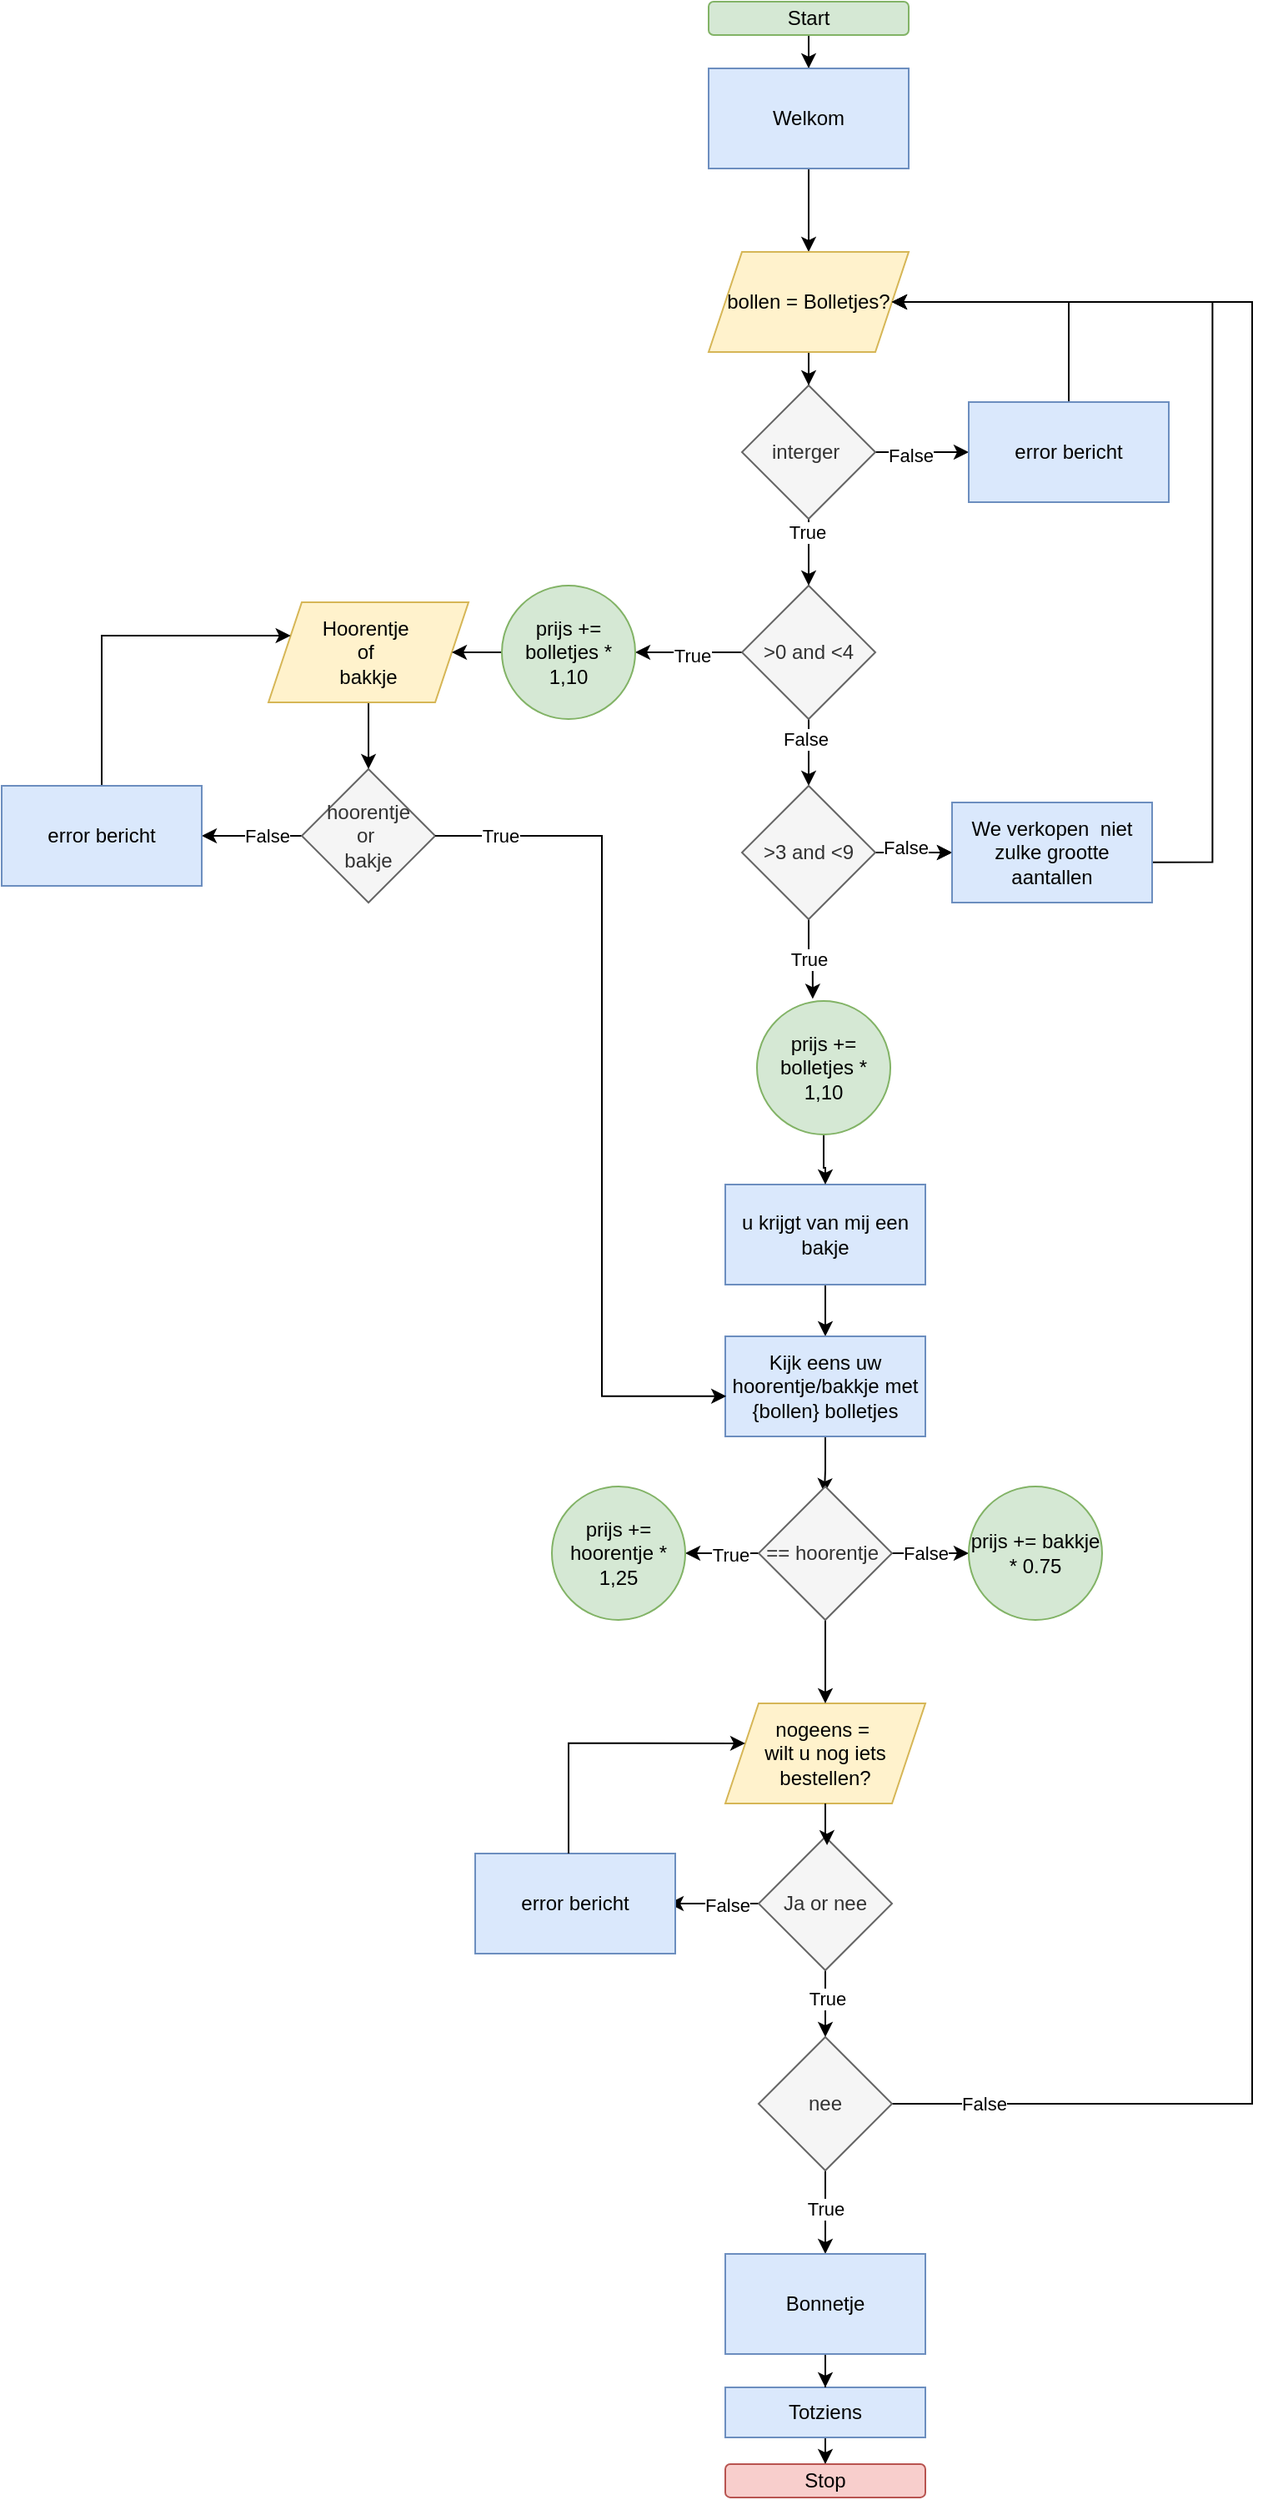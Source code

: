 <mxfile version="26.2.15">
  <diagram name="Pagina-1" id="ektARbXqlYIVzPT9MCBw">
    <mxGraphModel dx="3674" dy="2929" grid="1" gridSize="10" guides="1" tooltips="1" connect="1" arrows="1" fold="1" page="1" pageScale="1" pageWidth="827" pageHeight="1169" math="0" shadow="0">
      <root>
        <mxCell id="0" />
        <mxCell id="1" parent="0" />
        <mxCell id="eo3QK__k3GWPTv8ARZlW-7" style="edgeStyle=orthogonalEdgeStyle;rounded=0;orthogonalLoop=1;jettySize=auto;html=1;entryX=0.5;entryY=0;entryDx=0;entryDy=0;" parent="1" source="eo3QK__k3GWPTv8ARZlW-1" target="eo3QK__k3GWPTv8ARZlW-3" edge="1">
          <mxGeometry relative="1" as="geometry" />
        </mxCell>
        <mxCell id="eo3QK__k3GWPTv8ARZlW-1" value="Start" style="rounded=1;whiteSpace=wrap;html=1;fillColor=#d5e8d4;strokeColor=#82b366;" parent="1" vertex="1">
          <mxGeometry x="4" y="-710" width="120" height="20" as="geometry" />
        </mxCell>
        <mxCell id="fKsT_DtfvaptEhYehJIN-8" style="edgeStyle=orthogonalEdgeStyle;rounded=0;orthogonalLoop=1;jettySize=auto;html=1;entryX=0.5;entryY=0;entryDx=0;entryDy=0;" edge="1" parent="1" source="eo3QK__k3GWPTv8ARZlW-3" target="eo3QK__k3GWPTv8ARZlW-4">
          <mxGeometry relative="1" as="geometry">
            <mxPoint x="64.0" y="-671" as="targetPoint" />
          </mxGeometry>
        </mxCell>
        <mxCell id="eo3QK__k3GWPTv8ARZlW-3" value="Welkom" style="rounded=0;whiteSpace=wrap;html=1;fillColor=#dae8fc;strokeColor=#6c8ebf;" parent="1" vertex="1">
          <mxGeometry x="4" y="-670" width="120" height="60" as="geometry" />
        </mxCell>
        <mxCell id="eo3QK__k3GWPTv8ARZlW-34" style="edgeStyle=orthogonalEdgeStyle;rounded=0;orthogonalLoop=1;jettySize=auto;html=1;entryX=0.5;entryY=0;entryDx=0;entryDy=0;" parent="1" source="eo3QK__k3GWPTv8ARZlW-4" target="eo3QK__k3GWPTv8ARZlW-35" edge="1">
          <mxGeometry relative="1" as="geometry">
            <mxPoint x="64" y="-460" as="targetPoint" />
          </mxGeometry>
        </mxCell>
        <mxCell id="eo3QK__k3GWPTv8ARZlW-4" value="bollen = Bolletjes?" style="shape=parallelogram;perimeter=parallelogramPerimeter;whiteSpace=wrap;html=1;fixedSize=1;fillColor=#fff2cc;strokeColor=#d6b656;" parent="1" vertex="1">
          <mxGeometry x="4" y="-560" width="120" height="60" as="geometry" />
        </mxCell>
        <mxCell id="eo3QK__k3GWPTv8ARZlW-11" style="edgeStyle=orthogonalEdgeStyle;rounded=0;orthogonalLoop=1;jettySize=auto;html=1;entryX=1;entryY=0.5;entryDx=0;entryDy=0;" parent="1" source="eo3QK__k3GWPTv8ARZlW-8" target="fKsT_DtfvaptEhYehJIN-16" edge="1">
          <mxGeometry relative="1" as="geometry">
            <mxPoint x="-20" y="-321" as="targetPoint" />
          </mxGeometry>
        </mxCell>
        <mxCell id="eo3QK__k3GWPTv8ARZlW-12" value="True" style="edgeLabel;html=1;align=center;verticalAlign=middle;resizable=0;points=[];" parent="eo3QK__k3GWPTv8ARZlW-11" connectable="0" vertex="1">
          <mxGeometry x="-0.057" y="2" relative="1" as="geometry">
            <mxPoint as="offset" />
          </mxGeometry>
        </mxCell>
        <mxCell id="eo3QK__k3GWPTv8ARZlW-45" style="edgeStyle=orthogonalEdgeStyle;rounded=0;orthogonalLoop=1;jettySize=auto;html=1;entryX=0.5;entryY=0;entryDx=0;entryDy=0;" parent="1" source="eo3QK__k3GWPTv8ARZlW-8" target="eo3QK__k3GWPTv8ARZlW-17" edge="1">
          <mxGeometry relative="1" as="geometry" />
        </mxCell>
        <mxCell id="eo3QK__k3GWPTv8ARZlW-46" value="False" style="edgeLabel;html=1;align=center;verticalAlign=middle;resizable=0;points=[];" parent="eo3QK__k3GWPTv8ARZlW-45" connectable="0" vertex="1">
          <mxGeometry x="-0.398" y="-2" relative="1" as="geometry">
            <mxPoint as="offset" />
          </mxGeometry>
        </mxCell>
        <mxCell id="eo3QK__k3GWPTv8ARZlW-8" value="&amp;gt;0 and &amp;lt;4" style="rhombus;whiteSpace=wrap;html=1;fillColor=#f5f5f5;fontColor=#333333;strokeColor=#666666;" parent="1" vertex="1">
          <mxGeometry x="24" y="-360" width="80" height="80" as="geometry" />
        </mxCell>
        <mxCell id="eo3QK__k3GWPTv8ARZlW-48" style="edgeStyle=orthogonalEdgeStyle;rounded=0;orthogonalLoop=1;jettySize=auto;html=1;entryX=0.5;entryY=0;entryDx=0;entryDy=0;" parent="1" source="eo3QK__k3GWPTv8ARZlW-10" target="eo3QK__k3GWPTv8ARZlW-49" edge="1">
          <mxGeometry relative="1" as="geometry">
            <mxPoint x="-200" y="-250.0" as="targetPoint" />
          </mxGeometry>
        </mxCell>
        <mxCell id="eo3QK__k3GWPTv8ARZlW-10" value="Hoorentje&amp;nbsp;&lt;div&gt;of&amp;nbsp;&lt;/div&gt;&lt;div&gt;bakkje&lt;/div&gt;" style="shape=parallelogram;perimeter=parallelogramPerimeter;whiteSpace=wrap;html=1;fixedSize=1;fillColor=#fff2cc;strokeColor=#d6b656;" parent="1" vertex="1">
          <mxGeometry x="-260" y="-350" width="120" height="60" as="geometry" />
        </mxCell>
        <mxCell id="eo3QK__k3GWPTv8ARZlW-21" style="edgeStyle=orthogonalEdgeStyle;rounded=0;orthogonalLoop=1;jettySize=auto;html=1;entryX=0;entryY=0.5;entryDx=0;entryDy=0;" parent="1" source="eo3QK__k3GWPTv8ARZlW-17" target="eo3QK__k3GWPTv8ARZlW-20" edge="1">
          <mxGeometry relative="1" as="geometry">
            <mxPoint x="160" y="-200.0" as="targetPoint" />
          </mxGeometry>
        </mxCell>
        <mxCell id="eo3QK__k3GWPTv8ARZlW-23" value="" style="edgeStyle=orthogonalEdgeStyle;rounded=0;orthogonalLoop=1;jettySize=auto;html=1;" parent="1" source="eo3QK__k3GWPTv8ARZlW-17" target="eo3QK__k3GWPTv8ARZlW-20" edge="1">
          <mxGeometry relative="1" as="geometry" />
        </mxCell>
        <mxCell id="eo3QK__k3GWPTv8ARZlW-24" value="False" style="edgeLabel;html=1;align=center;verticalAlign=middle;resizable=0;points=[];" parent="eo3QK__k3GWPTv8ARZlW-23" connectable="0" vertex="1">
          <mxGeometry x="-0.208" y="3" relative="1" as="geometry">
            <mxPoint as="offset" />
          </mxGeometry>
        </mxCell>
        <mxCell id="eo3QK__k3GWPTv8ARZlW-28" style="edgeStyle=orthogonalEdgeStyle;rounded=0;orthogonalLoop=1;jettySize=auto;html=1;entryX=0.418;entryY=-0.016;entryDx=0;entryDy=0;entryPerimeter=0;" parent="1" source="eo3QK__k3GWPTv8ARZlW-17" target="fKsT_DtfvaptEhYehJIN-13" edge="1">
          <mxGeometry relative="1" as="geometry">
            <mxPoint x="64" y="-121" as="targetPoint" />
          </mxGeometry>
        </mxCell>
        <mxCell id="eo3QK__k3GWPTv8ARZlW-29" value="True" style="edgeLabel;html=1;align=center;verticalAlign=middle;resizable=0;points=[];" parent="eo3QK__k3GWPTv8ARZlW-28" connectable="0" vertex="1">
          <mxGeometry x="-0.221" relative="1" as="geometry">
            <mxPoint y="4" as="offset" />
          </mxGeometry>
        </mxCell>
        <mxCell id="eo3QK__k3GWPTv8ARZlW-17" value="&amp;gt;3 and &amp;lt;9" style="rhombus;whiteSpace=wrap;html=1;fillColor=#f5f5f5;fontColor=#333333;strokeColor=#666666;" parent="1" vertex="1">
          <mxGeometry x="24" y="-240" width="80" height="80" as="geometry" />
        </mxCell>
        <mxCell id="eo3QK__k3GWPTv8ARZlW-47" style="edgeStyle=orthogonalEdgeStyle;rounded=0;orthogonalLoop=1;jettySize=auto;html=1;entryX=0.947;entryY=0.403;entryDx=0;entryDy=0;entryPerimeter=0;" parent="1" edge="1">
          <mxGeometry relative="1" as="geometry">
            <mxPoint x="113.82" y="-530" as="targetPoint" />
            <mxPoint x="266.18" y="-194.18" as="sourcePoint" />
            <Array as="points">
              <mxPoint x="306.18" y="-194.18" />
              <mxPoint x="306.18" y="-530.18" />
            </Array>
          </mxGeometry>
        </mxCell>
        <mxCell id="eo3QK__k3GWPTv8ARZlW-20" value="We verkopen&amp;nbsp; niet zulke grootte aantallen" style="rounded=0;whiteSpace=wrap;html=1;fillColor=#dae8fc;strokeColor=#6c8ebf;" parent="1" vertex="1">
          <mxGeometry x="150" y="-230" width="120" height="60" as="geometry" />
        </mxCell>
        <mxCell id="fKsT_DtfvaptEhYehJIN-36" style="edgeStyle=orthogonalEdgeStyle;rounded=0;orthogonalLoop=1;jettySize=auto;html=1;entryX=0.5;entryY=0;entryDx=0;entryDy=0;" edge="1" parent="1" source="eo3QK__k3GWPTv8ARZlW-26" target="eo3QK__k3GWPTv8ARZlW-63">
          <mxGeometry relative="1" as="geometry" />
        </mxCell>
        <mxCell id="eo3QK__k3GWPTv8ARZlW-26" value="u krijgt van mij een bakje" style="rounded=0;whiteSpace=wrap;html=1;fillColor=#dae8fc;strokeColor=#6c8ebf;" parent="1" vertex="1">
          <mxGeometry x="14" y="-1" width="120" height="60" as="geometry" />
        </mxCell>
        <mxCell id="eo3QK__k3GWPTv8ARZlW-36" style="edgeStyle=orthogonalEdgeStyle;rounded=0;orthogonalLoop=1;jettySize=auto;html=1;entryX=0.5;entryY=0;entryDx=0;entryDy=0;" parent="1" source="eo3QK__k3GWPTv8ARZlW-35" target="eo3QK__k3GWPTv8ARZlW-8" edge="1">
          <mxGeometry relative="1" as="geometry" />
        </mxCell>
        <mxCell id="eo3QK__k3GWPTv8ARZlW-37" value="True" style="edgeLabel;html=1;align=center;verticalAlign=middle;resizable=0;points=[];" parent="eo3QK__k3GWPTv8ARZlW-36" connectable="0" vertex="1">
          <mxGeometry x="-0.597" y="-1" relative="1" as="geometry">
            <mxPoint as="offset" />
          </mxGeometry>
        </mxCell>
        <mxCell id="eo3QK__k3GWPTv8ARZlW-42" style="edgeStyle=orthogonalEdgeStyle;rounded=0;orthogonalLoop=1;jettySize=auto;html=1;" parent="1" source="eo3QK__k3GWPTv8ARZlW-35" target="eo3QK__k3GWPTv8ARZlW-41" edge="1">
          <mxGeometry relative="1" as="geometry" />
        </mxCell>
        <mxCell id="eo3QK__k3GWPTv8ARZlW-43" value="False" style="edgeLabel;html=1;align=center;verticalAlign=middle;resizable=0;points=[];" parent="eo3QK__k3GWPTv8ARZlW-42" connectable="0" vertex="1">
          <mxGeometry x="-0.276" y="-2" relative="1" as="geometry">
            <mxPoint as="offset" />
          </mxGeometry>
        </mxCell>
        <mxCell id="eo3QK__k3GWPTv8ARZlW-35" value="interger&amp;nbsp;" style="rhombus;whiteSpace=wrap;html=1;fillColor=#f5f5f5;fontColor=#333333;strokeColor=#666666;" parent="1" vertex="1">
          <mxGeometry x="24" y="-480" width="80" height="80" as="geometry" />
        </mxCell>
        <mxCell id="eo3QK__k3GWPTv8ARZlW-44" style="edgeStyle=orthogonalEdgeStyle;rounded=0;orthogonalLoop=1;jettySize=auto;html=1;entryX=1;entryY=0.5;entryDx=0;entryDy=0;" parent="1" source="eo3QK__k3GWPTv8ARZlW-41" target="eo3QK__k3GWPTv8ARZlW-4" edge="1">
          <mxGeometry relative="1" as="geometry">
            <mxPoint x="220" y="-550" as="targetPoint" />
            <Array as="points">
              <mxPoint x="220" y="-530" />
            </Array>
          </mxGeometry>
        </mxCell>
        <mxCell id="eo3QK__k3GWPTv8ARZlW-41" value="error bericht" style="rounded=0;whiteSpace=wrap;html=1;fillColor=#dae8fc;strokeColor=#6c8ebf;" parent="1" vertex="1">
          <mxGeometry x="160" y="-470" width="120" height="60" as="geometry" />
        </mxCell>
        <mxCell id="eo3QK__k3GWPTv8ARZlW-51" style="edgeStyle=orthogonalEdgeStyle;rounded=0;orthogonalLoop=1;jettySize=auto;html=1;entryX=1;entryY=0.5;entryDx=0;entryDy=0;" parent="1" source="eo3QK__k3GWPTv8ARZlW-49" target="eo3QK__k3GWPTv8ARZlW-54" edge="1">
          <mxGeometry relative="1" as="geometry">
            <mxPoint x="-300.0" y="-210.0" as="targetPoint" />
          </mxGeometry>
        </mxCell>
        <mxCell id="eo3QK__k3GWPTv8ARZlW-52" value="False" style="edgeLabel;html=1;align=center;verticalAlign=middle;resizable=0;points=[];" parent="eo3QK__k3GWPTv8ARZlW-51" connectable="0" vertex="1">
          <mxGeometry x="-0.287" relative="1" as="geometry">
            <mxPoint as="offset" />
          </mxGeometry>
        </mxCell>
        <mxCell id="eo3QK__k3GWPTv8ARZlW-49" value="hoorentje&lt;div&gt;or&amp;nbsp;&lt;/div&gt;&lt;div&gt;bakje&lt;/div&gt;" style="rhombus;whiteSpace=wrap;html=1;fillColor=#f5f5f5;fontColor=#333333;strokeColor=#666666;" parent="1" vertex="1">
          <mxGeometry x="-240" y="-250" width="80" height="80" as="geometry" />
        </mxCell>
        <mxCell id="eo3QK__k3GWPTv8ARZlW-55" style="edgeStyle=orthogonalEdgeStyle;rounded=0;orthogonalLoop=1;jettySize=auto;html=1;" parent="1" source="eo3QK__k3GWPTv8ARZlW-54" target="eo3QK__k3GWPTv8ARZlW-10" edge="1">
          <mxGeometry relative="1" as="geometry">
            <Array as="points">
              <mxPoint x="-360" y="-330" />
            </Array>
            <mxPoint x="-290" y="-301" as="targetPoint" />
          </mxGeometry>
        </mxCell>
        <mxCell id="eo3QK__k3GWPTv8ARZlW-54" value="error bericht" style="rounded=0;whiteSpace=wrap;html=1;fillColor=#dae8fc;strokeColor=#6c8ebf;" parent="1" vertex="1">
          <mxGeometry x="-420" y="-240" width="120" height="60" as="geometry" />
        </mxCell>
        <mxCell id="fKsT_DtfvaptEhYehJIN-11" style="edgeStyle=orthogonalEdgeStyle;rounded=0;orthogonalLoop=1;jettySize=auto;html=1;entryX=0.493;entryY=0.05;entryDx=0;entryDy=0;entryPerimeter=0;" edge="1" parent="1" source="eo3QK__k3GWPTv8ARZlW-63" target="fKsT_DtfvaptEhYehJIN-20">
          <mxGeometry relative="1" as="geometry">
            <mxPoint x="74.0" y="189" as="targetPoint" />
          </mxGeometry>
        </mxCell>
        <mxCell id="eo3QK__k3GWPTv8ARZlW-63" value="Kijk eens uw hoorentje/bakkje met {bollen} bolletjes" style="rounded=0;whiteSpace=wrap;html=1;fillColor=#dae8fc;strokeColor=#6c8ebf;" parent="1" vertex="1">
          <mxGeometry x="14" y="90" width="120" height="60" as="geometry" />
        </mxCell>
        <mxCell id="eo3QK__k3GWPTv8ARZlW-66" style="edgeStyle=orthogonalEdgeStyle;rounded=0;orthogonalLoop=1;jettySize=auto;html=1;entryX=0.005;entryY=0.598;entryDx=0;entryDy=0;entryPerimeter=0;" parent="1" source="eo3QK__k3GWPTv8ARZlW-49" target="eo3QK__k3GWPTv8ARZlW-63" edge="1">
          <mxGeometry relative="1" as="geometry">
            <Array as="points">
              <mxPoint x="-60" y="-210" />
              <mxPoint x="-60" y="126" />
            </Array>
          </mxGeometry>
        </mxCell>
        <mxCell id="eo3QK__k3GWPTv8ARZlW-67" value="True" style="edgeLabel;html=1;align=center;verticalAlign=middle;resizable=0;points=[];" parent="eo3QK__k3GWPTv8ARZlW-66" connectable="0" vertex="1">
          <mxGeometry x="-0.711" y="-3" relative="1" as="geometry">
            <mxPoint x="-35" y="-3" as="offset" />
          </mxGeometry>
        </mxCell>
        <mxCell id="eo3QK__k3GWPTv8ARZlW-68" value="nogeens =&amp;nbsp;&lt;div&gt;wilt u nog iets bestellen?&lt;/div&gt;" style="shape=parallelogram;perimeter=parallelogramPerimeter;whiteSpace=wrap;html=1;fixedSize=1;fillColor=#fff2cc;strokeColor=#d6b656;" parent="1" vertex="1">
          <mxGeometry x="14" y="310" width="120" height="60" as="geometry" />
        </mxCell>
        <mxCell id="eo3QK__k3GWPTv8ARZlW-72" style="edgeStyle=orthogonalEdgeStyle;rounded=0;orthogonalLoop=1;jettySize=auto;html=1;entryX=1;entryY=0.5;entryDx=0;entryDy=0;" parent="1" source="eo3QK__k3GWPTv8ARZlW-70" edge="1">
          <mxGeometry relative="1" as="geometry">
            <mxPoint x="-20" y="430" as="targetPoint" />
          </mxGeometry>
        </mxCell>
        <mxCell id="eo3QK__k3GWPTv8ARZlW-74" value="False" style="edgeLabel;html=1;align=center;verticalAlign=middle;resizable=0;points=[];" parent="eo3QK__k3GWPTv8ARZlW-72" connectable="0" vertex="1">
          <mxGeometry x="0.096" y="1" relative="1" as="geometry">
            <mxPoint x="10" y="-1" as="offset" />
          </mxGeometry>
        </mxCell>
        <mxCell id="eo3QK__k3GWPTv8ARZlW-76" style="edgeStyle=orthogonalEdgeStyle;rounded=0;orthogonalLoop=1;jettySize=auto;html=1;entryX=0.5;entryY=0;entryDx=0;entryDy=0;" parent="1" source="eo3QK__k3GWPTv8ARZlW-70" target="eo3QK__k3GWPTv8ARZlW-78" edge="1">
          <mxGeometry relative="1" as="geometry">
            <mxPoint x="74" y="510" as="targetPoint" />
          </mxGeometry>
        </mxCell>
        <mxCell id="eo3QK__k3GWPTv8ARZlW-77" value="True" style="edgeLabel;html=1;align=center;verticalAlign=middle;resizable=0;points=[];" parent="eo3QK__k3GWPTv8ARZlW-76" connectable="0" vertex="1">
          <mxGeometry x="-0.163" y="1" relative="1" as="geometry">
            <mxPoint as="offset" />
          </mxGeometry>
        </mxCell>
        <mxCell id="eo3QK__k3GWPTv8ARZlW-70" value="Ja or nee" style="rhombus;whiteSpace=wrap;html=1;fillColor=#f5f5f5;fontColor=#333333;strokeColor=#666666;" parent="1" vertex="1">
          <mxGeometry x="34" y="390" width="80" height="80" as="geometry" />
        </mxCell>
        <mxCell id="eo3QK__k3GWPTv8ARZlW-71" style="edgeStyle=orthogonalEdgeStyle;rounded=0;orthogonalLoop=1;jettySize=auto;html=1;entryX=0.513;entryY=0.063;entryDx=0;entryDy=0;entryPerimeter=0;" parent="1" source="eo3QK__k3GWPTv8ARZlW-68" target="eo3QK__k3GWPTv8ARZlW-70" edge="1">
          <mxGeometry relative="1" as="geometry" />
        </mxCell>
        <mxCell id="eo3QK__k3GWPTv8ARZlW-73" value="error bericht" style="rounded=0;whiteSpace=wrap;html=1;fillColor=#dae8fc;strokeColor=#6c8ebf;" parent="1" vertex="1">
          <mxGeometry x="-136" y="400" width="120" height="60" as="geometry" />
        </mxCell>
        <mxCell id="eo3QK__k3GWPTv8ARZlW-75" style="edgeStyle=orthogonalEdgeStyle;rounded=0;orthogonalLoop=1;jettySize=auto;html=1;entryX=0.1;entryY=0.399;entryDx=0;entryDy=0;entryPerimeter=0;" parent="1" target="eo3QK__k3GWPTv8ARZlW-68" edge="1">
          <mxGeometry relative="1" as="geometry">
            <Array as="points">
              <mxPoint x="-80" y="334" />
            </Array>
            <mxPoint x="-80" y="400" as="sourcePoint" />
          </mxGeometry>
        </mxCell>
        <mxCell id="eo3QK__k3GWPTv8ARZlW-87" style="edgeStyle=orthogonalEdgeStyle;rounded=0;orthogonalLoop=1;jettySize=auto;html=1;entryX=1;entryY=0.5;entryDx=0;entryDy=0;" parent="1" source="eo3QK__k3GWPTv8ARZlW-78" target="eo3QK__k3GWPTv8ARZlW-4" edge="1">
          <mxGeometry relative="1" as="geometry">
            <mxPoint x="370" y="-541" as="targetPoint" />
            <Array as="points">
              <mxPoint x="330" y="550" />
              <mxPoint x="330" y="-530" />
            </Array>
          </mxGeometry>
        </mxCell>
        <mxCell id="eo3QK__k3GWPTv8ARZlW-88" value="False" style="edgeLabel;html=1;align=center;verticalAlign=middle;resizable=0;points=[];" parent="eo3QK__k3GWPTv8ARZlW-87" connectable="0" vertex="1">
          <mxGeometry x="-0.927" relative="1" as="geometry">
            <mxPoint as="offset" />
          </mxGeometry>
        </mxCell>
        <mxCell id="fKsT_DtfvaptEhYehJIN-2" style="edgeStyle=orthogonalEdgeStyle;rounded=0;orthogonalLoop=1;jettySize=auto;html=1;" edge="1" parent="1" source="eo3QK__k3GWPTv8ARZlW-78" target="fKsT_DtfvaptEhYehJIN-1">
          <mxGeometry relative="1" as="geometry" />
        </mxCell>
        <mxCell id="fKsT_DtfvaptEhYehJIN-3" value="True" style="edgeLabel;html=1;align=center;verticalAlign=middle;resizable=0;points=[];" vertex="1" connectable="0" parent="fKsT_DtfvaptEhYehJIN-2">
          <mxGeometry x="-0.079" relative="1" as="geometry">
            <mxPoint as="offset" />
          </mxGeometry>
        </mxCell>
        <mxCell id="eo3QK__k3GWPTv8ARZlW-78" value="nee" style="rhombus;whiteSpace=wrap;html=1;fillColor=#f5f5f5;fontColor=#333333;strokeColor=#666666;" parent="1" vertex="1">
          <mxGeometry x="34" y="510" width="80" height="80" as="geometry" />
        </mxCell>
        <mxCell id="eo3QK__k3GWPTv8ARZlW-86" style="edgeStyle=orthogonalEdgeStyle;rounded=0;orthogonalLoop=1;jettySize=auto;html=1;" parent="1" source="eo3QK__k3GWPTv8ARZlW-83" target="eo3QK__k3GWPTv8ARZlW-85" edge="1">
          <mxGeometry relative="1" as="geometry" />
        </mxCell>
        <mxCell id="eo3QK__k3GWPTv8ARZlW-83" value="Totziens" style="rounded=0;whiteSpace=wrap;html=1;fillColor=#dae8fc;strokeColor=#6c8ebf;" parent="1" vertex="1">
          <mxGeometry x="14" y="720.0" width="120" height="30" as="geometry" />
        </mxCell>
        <mxCell id="eo3QK__k3GWPTv8ARZlW-85" value="Stop" style="rounded=1;whiteSpace=wrap;html=1;fillColor=#f8cecc;strokeColor=#b85450;" parent="1" vertex="1">
          <mxGeometry x="14" y="765.96" width="120" height="20" as="geometry" />
        </mxCell>
        <mxCell id="fKsT_DtfvaptEhYehJIN-32" style="edgeStyle=orthogonalEdgeStyle;rounded=0;orthogonalLoop=1;jettySize=auto;html=1;entryX=0.5;entryY=0;entryDx=0;entryDy=0;" edge="1" parent="1" source="fKsT_DtfvaptEhYehJIN-1" target="eo3QK__k3GWPTv8ARZlW-83">
          <mxGeometry relative="1" as="geometry" />
        </mxCell>
        <mxCell id="fKsT_DtfvaptEhYehJIN-1" value="Bonnetje" style="rounded=0;whiteSpace=wrap;html=1;fillColor=#dae8fc;strokeColor=#6c8ebf;" vertex="1" parent="1">
          <mxGeometry x="14" y="640" width="120" height="60" as="geometry" />
        </mxCell>
        <mxCell id="fKsT_DtfvaptEhYehJIN-35" style="edgeStyle=orthogonalEdgeStyle;rounded=0;orthogonalLoop=1;jettySize=auto;html=1;entryX=0.5;entryY=0;entryDx=0;entryDy=0;" edge="1" parent="1" source="fKsT_DtfvaptEhYehJIN-13" target="eo3QK__k3GWPTv8ARZlW-26">
          <mxGeometry relative="1" as="geometry" />
        </mxCell>
        <mxCell id="fKsT_DtfvaptEhYehJIN-13" value="prijs += bolletjes * 1,10" style="ellipse;whiteSpace=wrap;html=1;aspect=fixed;fillColor=#d5e8d4;strokeColor=#82b366;" vertex="1" parent="1">
          <mxGeometry x="33" y="-111" width="80" height="80" as="geometry" />
        </mxCell>
        <mxCell id="fKsT_DtfvaptEhYehJIN-17" style="edgeStyle=orthogonalEdgeStyle;rounded=0;orthogonalLoop=1;jettySize=auto;html=1;" edge="1" parent="1" source="fKsT_DtfvaptEhYehJIN-16" target="eo3QK__k3GWPTv8ARZlW-10">
          <mxGeometry relative="1" as="geometry" />
        </mxCell>
        <mxCell id="fKsT_DtfvaptEhYehJIN-16" value="prijs += bolletjes * 1,10" style="ellipse;whiteSpace=wrap;html=1;aspect=fixed;fillColor=#d5e8d4;strokeColor=#82b366;" vertex="1" parent="1">
          <mxGeometry x="-120" y="-360" width="80" height="80" as="geometry" />
        </mxCell>
        <mxCell id="fKsT_DtfvaptEhYehJIN-22" style="edgeStyle=orthogonalEdgeStyle;rounded=0;orthogonalLoop=1;jettySize=auto;html=1;entryX=0;entryY=0.5;entryDx=0;entryDy=0;" edge="1" parent="1" source="fKsT_DtfvaptEhYehJIN-20" target="fKsT_DtfvaptEhYehJIN-21">
          <mxGeometry relative="1" as="geometry">
            <mxPoint x="160" y="220" as="targetPoint" />
          </mxGeometry>
        </mxCell>
        <mxCell id="fKsT_DtfvaptEhYehJIN-23" value="False" style="edgeLabel;html=1;align=center;verticalAlign=middle;resizable=0;points=[];" vertex="1" connectable="0" parent="fKsT_DtfvaptEhYehJIN-22">
          <mxGeometry x="-0.485" y="3" relative="1" as="geometry">
            <mxPoint x="8" y="3" as="offset" />
          </mxGeometry>
        </mxCell>
        <mxCell id="fKsT_DtfvaptEhYehJIN-24" style="edgeStyle=orthogonalEdgeStyle;rounded=0;orthogonalLoop=1;jettySize=auto;html=1;entryX=1;entryY=0.5;entryDx=0;entryDy=0;" edge="1" parent="1" source="fKsT_DtfvaptEhYehJIN-20" target="fKsT_DtfvaptEhYehJIN-27">
          <mxGeometry relative="1" as="geometry">
            <mxPoint x="-20" y="220" as="targetPoint" />
          </mxGeometry>
        </mxCell>
        <mxCell id="fKsT_DtfvaptEhYehJIN-26" value="True" style="edgeLabel;html=1;align=center;verticalAlign=middle;resizable=0;points=[];" vertex="1" connectable="0" parent="fKsT_DtfvaptEhYehJIN-24">
          <mxGeometry x="-0.226" y="1" relative="1" as="geometry">
            <mxPoint as="offset" />
          </mxGeometry>
        </mxCell>
        <mxCell id="fKsT_DtfvaptEhYehJIN-28" style="edgeStyle=orthogonalEdgeStyle;rounded=0;orthogonalLoop=1;jettySize=auto;html=1;entryX=0.5;entryY=0;entryDx=0;entryDy=0;" edge="1" parent="1" source="fKsT_DtfvaptEhYehJIN-20" target="eo3QK__k3GWPTv8ARZlW-68">
          <mxGeometry relative="1" as="geometry" />
        </mxCell>
        <mxCell id="fKsT_DtfvaptEhYehJIN-20" value="== hoorentje&amp;nbsp;" style="rhombus;whiteSpace=wrap;html=1;fillColor=#f5f5f5;fontColor=#333333;strokeColor=#666666;" vertex="1" parent="1">
          <mxGeometry x="34" y="180" width="80" height="80" as="geometry" />
        </mxCell>
        <mxCell id="fKsT_DtfvaptEhYehJIN-21" value="prijs += bakkje * 0.75&lt;span style=&quot;color: rgba(0, 0, 0, 0); font-family: monospace; font-size: 0px; text-align: start; text-wrap-mode: nowrap;&quot;&gt;%3CmxGraphModel%3E%3Croot%3E%3CmxCell%20id%3D%220%22%2F%3E%3CmxCell%20id%3D%221%22%20parent%3D%220%22%2F%3E%3CmxCell%20id%3D%222%22%20value%3D%22prijs%20%3D%20bolletjes%20*%201%2C10%22%20style%3D%22ellipse%3BwhiteSpace%3Dwrap%3Bhtml%3D1%3Baspect%3Dfixed%3BfillColor%3D%23d5e8d4%3BstrokeColor%3D%2382b366%3B%22%20vertex%3D%221%22%20parent%3D%221%22%3E%3CmxGeometry%20x%3D%22404%22%20y%3D%22-580%22%20width%3D%2280%22%20height%3D%2280%22%20as%3D%22geometry%22%2F%3E%3C%2FmxCell%3E%3C%2Froot%3E%3C%2FmxGraphModel%3E&lt;/span&gt;" style="ellipse;whiteSpace=wrap;html=1;aspect=fixed;fillColor=#d5e8d4;strokeColor=#82b366;" vertex="1" parent="1">
          <mxGeometry x="160" y="180" width="80" height="80" as="geometry" />
        </mxCell>
        <mxCell id="fKsT_DtfvaptEhYehJIN-27" value="prijs += hoorentje * 1,25&lt;span style=&quot;color: rgba(0, 0, 0, 0); font-family: monospace; font-size: 0px; text-align: start; text-wrap-mode: nowrap;&quot;&gt;%3CmxGraphModel%3E%3Croot%3E%3CmxCell%20id%3D%220%22%2F%3E%3CmxCell%20id%3D%221%22%20parent%3D%220%22%2F%3E%3CmxCell%20id%3D%222%22%20value%3D%22prijs%20%3D%20bolletjes%20*%201%2C10%22%20style%3D%22ellipse%3BwhiteSpace%3Dwrap%3Bhtml%3D1%3Baspect%3Dfixed%3BfillColor%3D%23d5e8d4%3BstrokeColor%3D%2382b366%3B%22%20vertex%3D%221%22%20parent%3D%221%22%3E%3CmxGeometry%20x%3D%22404%22%20y%3D%22-580%22%20width%3D%2280%22%20height%3D%2280%22%20as%3D%22geometry%22%2F%3E%3C%2FmxCell%3E%3C%2Froot%3E%3C%2FmxGraphModel%3E&lt;/span&gt;" style="ellipse;whiteSpace=wrap;html=1;aspect=fixed;fillColor=#d5e8d4;strokeColor=#82b366;" vertex="1" parent="1">
          <mxGeometry x="-90" y="180" width="80" height="80" as="geometry" />
        </mxCell>
      </root>
    </mxGraphModel>
  </diagram>
</mxfile>
